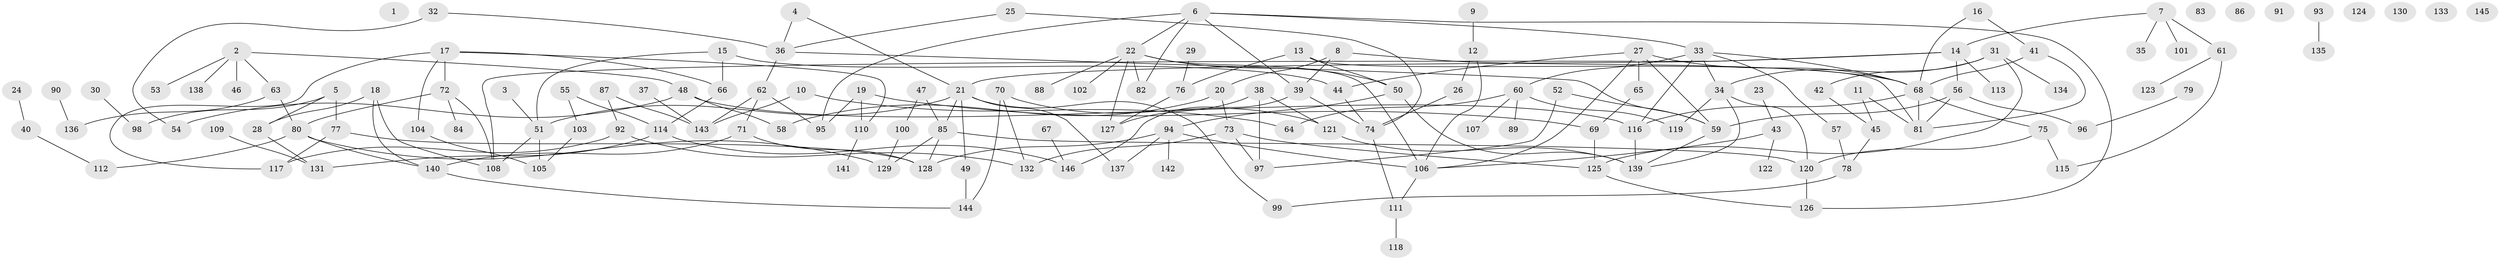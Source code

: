 // coarse degree distribution, {1: 0.15789473684210525, 3: 0.2631578947368421, 4: 0.18947368421052632, 8: 0.010526315789473684, 2: 0.21052631578947367, 6: 0.05263157894736842, 5: 0.09473684210526316, 10: 0.010526315789473684, 9: 0.010526315789473684}
// Generated by graph-tools (version 1.1) at 2025/48/03/04/25 22:48:19]
// undirected, 146 vertices, 196 edges
graph export_dot {
  node [color=gray90,style=filled];
  1;
  2;
  3;
  4;
  5;
  6;
  7;
  8;
  9;
  10;
  11;
  12;
  13;
  14;
  15;
  16;
  17;
  18;
  19;
  20;
  21;
  22;
  23;
  24;
  25;
  26;
  27;
  28;
  29;
  30;
  31;
  32;
  33;
  34;
  35;
  36;
  37;
  38;
  39;
  40;
  41;
  42;
  43;
  44;
  45;
  46;
  47;
  48;
  49;
  50;
  51;
  52;
  53;
  54;
  55;
  56;
  57;
  58;
  59;
  60;
  61;
  62;
  63;
  64;
  65;
  66;
  67;
  68;
  69;
  70;
  71;
  72;
  73;
  74;
  75;
  76;
  77;
  78;
  79;
  80;
  81;
  82;
  83;
  84;
  85;
  86;
  87;
  88;
  89;
  90;
  91;
  92;
  93;
  94;
  95;
  96;
  97;
  98;
  99;
  100;
  101;
  102;
  103;
  104;
  105;
  106;
  107;
  108;
  109;
  110;
  111;
  112;
  113;
  114;
  115;
  116;
  117;
  118;
  119;
  120;
  121;
  122;
  123;
  124;
  125;
  126;
  127;
  128;
  129;
  130;
  131;
  132;
  133;
  134;
  135;
  136;
  137;
  138;
  139;
  140;
  141;
  142;
  143;
  144;
  145;
  146;
  2 -- 46;
  2 -- 48;
  2 -- 53;
  2 -- 63;
  2 -- 138;
  3 -- 51;
  4 -- 21;
  4 -- 36;
  5 -- 28;
  5 -- 77;
  5 -- 98;
  6 -- 22;
  6 -- 33;
  6 -- 39;
  6 -- 82;
  6 -- 95;
  6 -- 126;
  7 -- 14;
  7 -- 35;
  7 -- 61;
  7 -- 101;
  8 -- 20;
  8 -- 39;
  8 -- 68;
  9 -- 12;
  10 -- 64;
  10 -- 143;
  11 -- 45;
  11 -- 81;
  12 -- 26;
  12 -- 106;
  13 -- 50;
  13 -- 76;
  13 -- 81;
  14 -- 21;
  14 -- 56;
  14 -- 108;
  14 -- 113;
  15 -- 44;
  15 -- 51;
  15 -- 66;
  16 -- 41;
  16 -- 68;
  17 -- 66;
  17 -- 72;
  17 -- 104;
  17 -- 110;
  17 -- 117;
  18 -- 28;
  18 -- 108;
  18 -- 140;
  19 -- 69;
  19 -- 95;
  19 -- 110;
  20 -- 58;
  20 -- 73;
  21 -- 49;
  21 -- 51;
  21 -- 85;
  21 -- 99;
  21 -- 137;
  22 -- 50;
  22 -- 82;
  22 -- 88;
  22 -- 102;
  22 -- 106;
  22 -- 127;
  23 -- 43;
  24 -- 40;
  25 -- 36;
  25 -- 74;
  26 -- 74;
  27 -- 44;
  27 -- 59;
  27 -- 65;
  27 -- 68;
  27 -- 106;
  28 -- 131;
  29 -- 76;
  30 -- 98;
  31 -- 34;
  31 -- 42;
  31 -- 125;
  31 -- 134;
  32 -- 36;
  32 -- 54;
  33 -- 34;
  33 -- 57;
  33 -- 60;
  33 -- 68;
  33 -- 116;
  34 -- 119;
  34 -- 120;
  34 -- 139;
  36 -- 59;
  36 -- 62;
  37 -- 143;
  38 -- 97;
  38 -- 121;
  38 -- 127;
  39 -- 74;
  39 -- 146;
  40 -- 112;
  41 -- 68;
  41 -- 81;
  42 -- 45;
  43 -- 106;
  43 -- 122;
  44 -- 74;
  45 -- 78;
  47 -- 85;
  47 -- 100;
  48 -- 54;
  48 -- 58;
  48 -- 116;
  49 -- 144;
  50 -- 94;
  50 -- 139;
  51 -- 105;
  51 -- 108;
  52 -- 59;
  52 -- 97;
  55 -- 103;
  55 -- 114;
  56 -- 59;
  56 -- 81;
  56 -- 96;
  57 -- 78;
  59 -- 139;
  60 -- 64;
  60 -- 89;
  60 -- 107;
  60 -- 119;
  61 -- 115;
  61 -- 123;
  62 -- 71;
  62 -- 95;
  62 -- 143;
  63 -- 80;
  63 -- 136;
  65 -- 69;
  66 -- 114;
  67 -- 146;
  68 -- 75;
  68 -- 81;
  68 -- 116;
  69 -- 125;
  70 -- 121;
  70 -- 132;
  70 -- 144;
  71 -- 128;
  71 -- 140;
  72 -- 80;
  72 -- 84;
  72 -- 108;
  73 -- 97;
  73 -- 125;
  73 -- 132;
  74 -- 111;
  75 -- 115;
  75 -- 120;
  76 -- 127;
  77 -- 117;
  77 -- 128;
  78 -- 99;
  79 -- 96;
  80 -- 112;
  80 -- 129;
  80 -- 140;
  85 -- 120;
  85 -- 128;
  85 -- 129;
  87 -- 92;
  87 -- 143;
  90 -- 136;
  92 -- 117;
  92 -- 132;
  93 -- 135;
  94 -- 106;
  94 -- 128;
  94 -- 137;
  94 -- 142;
  100 -- 129;
  103 -- 105;
  104 -- 105;
  106 -- 111;
  109 -- 131;
  110 -- 141;
  111 -- 118;
  114 -- 131;
  114 -- 146;
  116 -- 139;
  120 -- 126;
  121 -- 139;
  125 -- 126;
  140 -- 144;
}
